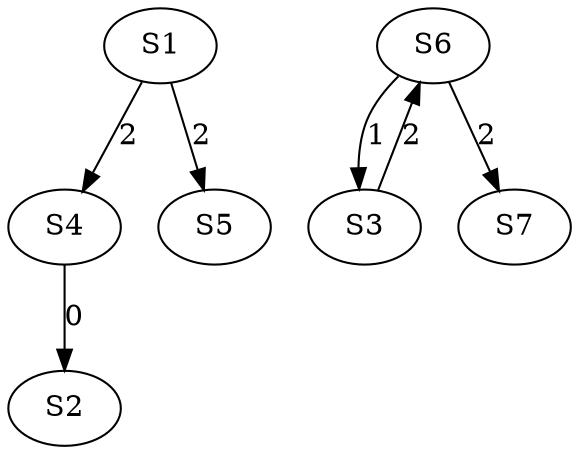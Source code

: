 strict digraph {
	S4 -> S2 [ label = 0 ];
	S6 -> S3 [ label = 1 ];
	S1 -> S4 [ label = 2 ];
	S1 -> S5 [ label = 2 ];
	S3 -> S6 [ label = 2 ];
	S6 -> S7 [ label = 2 ];
}